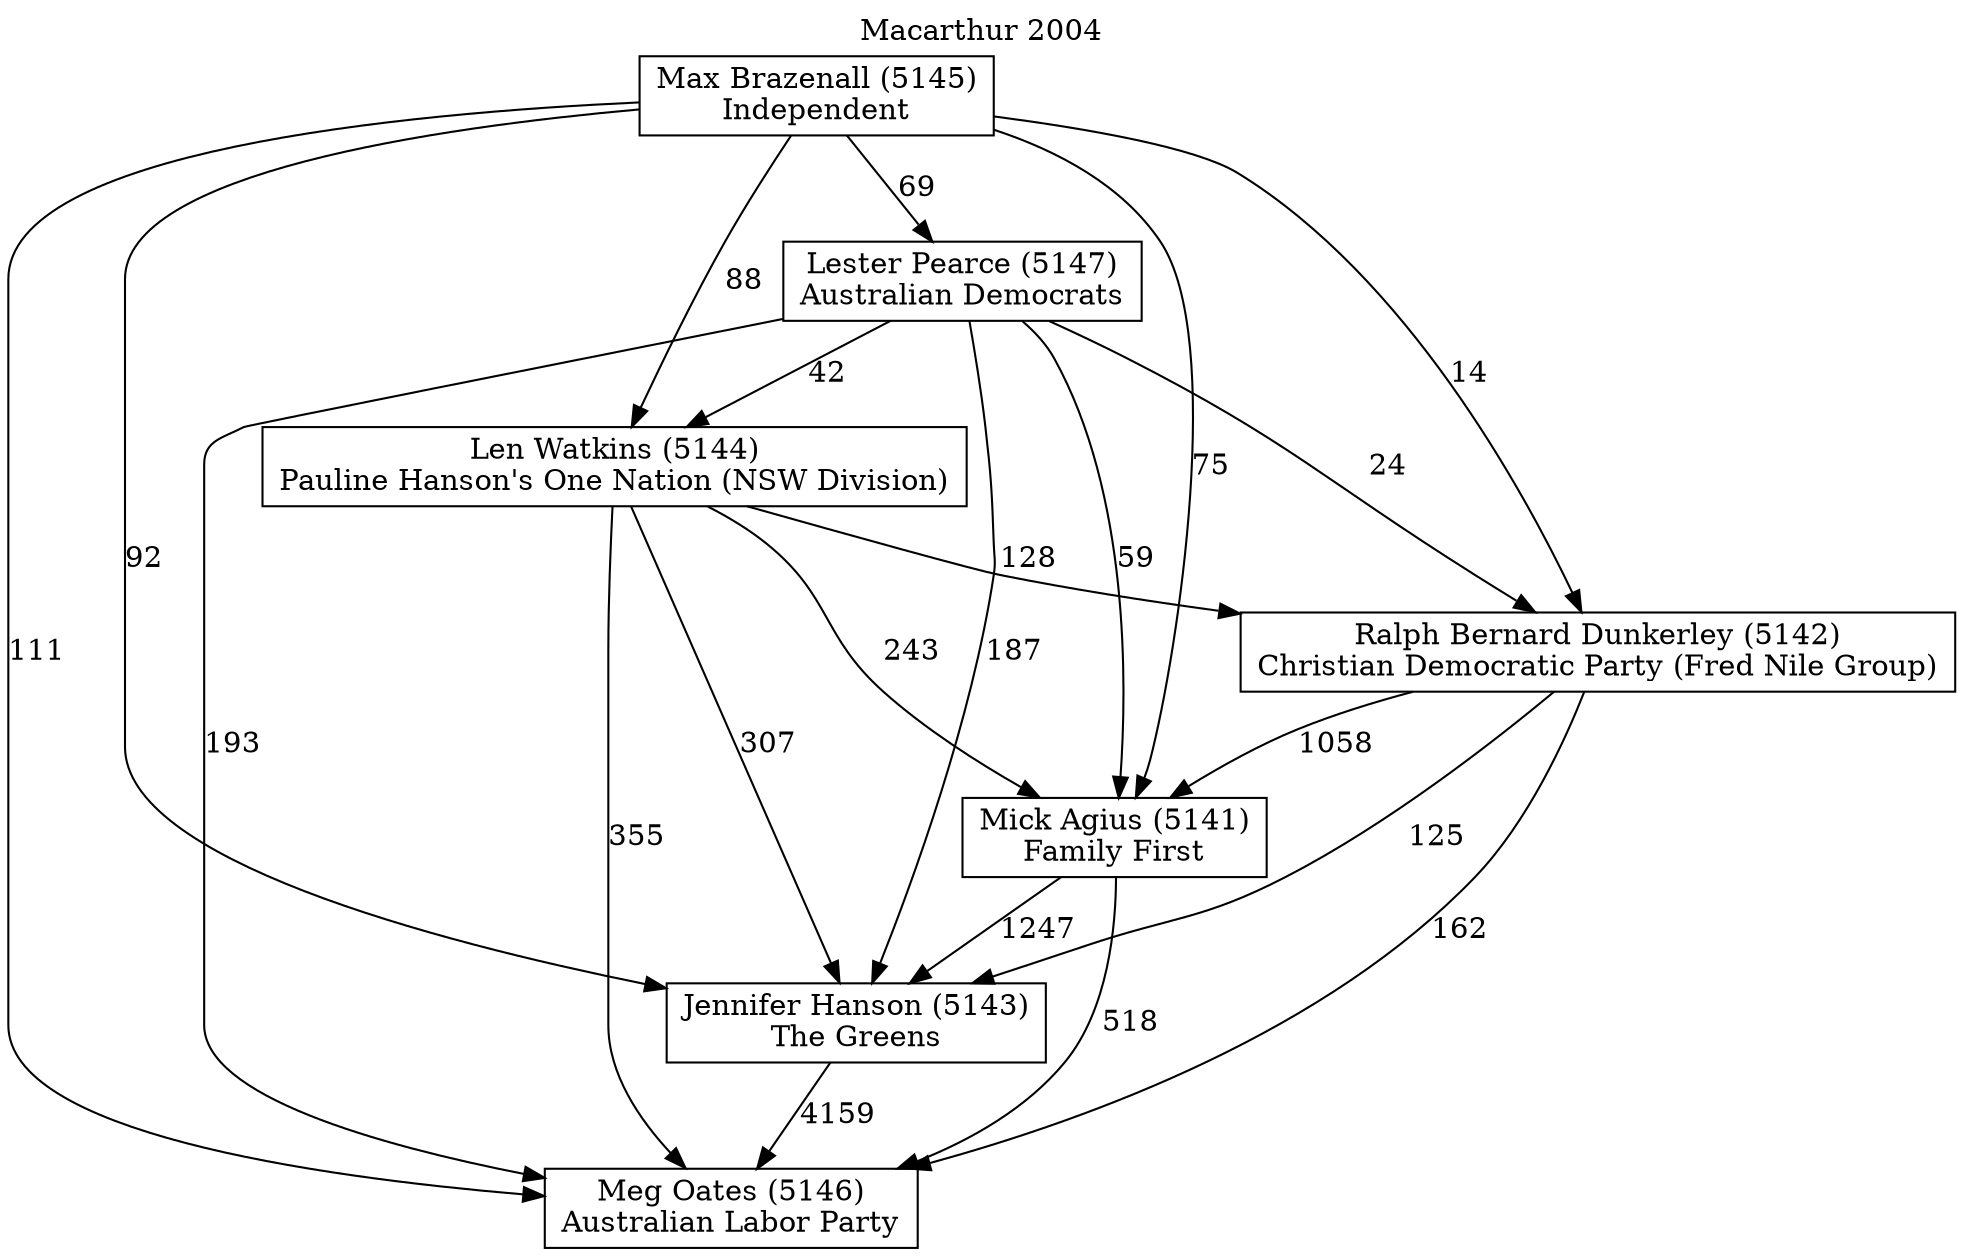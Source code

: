 // House preference flow
digraph "Meg Oates (5146)_Macarthur_2004" {
	graph [label="Macarthur 2004" labelloc=t mclimit=10]
	node [shape=box]
	"Meg Oates (5146)" [label="Meg Oates (5146)
Australian Labor Party"]
	"Jennifer Hanson (5143)" [label="Jennifer Hanson (5143)
The Greens"]
	"Mick Agius (5141)" [label="Mick Agius (5141)
Family First"]
	"Ralph Bernard Dunkerley (5142)" [label="Ralph Bernard Dunkerley (5142)
Christian Democratic Party (Fred Nile Group)"]
	"Len Watkins (5144)" [label="Len Watkins (5144)
Pauline Hanson's One Nation (NSW Division)"]
	"Lester Pearce (5147)" [label="Lester Pearce (5147)
Australian Democrats"]
	"Max Brazenall (5145)" [label="Max Brazenall (5145)
Independent"]
	"Jennifer Hanson (5143)" -> "Meg Oates (5146)" [label=4159]
	"Mick Agius (5141)" -> "Jennifer Hanson (5143)" [label=1247]
	"Ralph Bernard Dunkerley (5142)" -> "Mick Agius (5141)" [label=1058]
	"Len Watkins (5144)" -> "Ralph Bernard Dunkerley (5142)" [label=128]
	"Lester Pearce (5147)" -> "Len Watkins (5144)" [label=42]
	"Max Brazenall (5145)" -> "Lester Pearce (5147)" [label=69]
	"Mick Agius (5141)" -> "Meg Oates (5146)" [label=518]
	"Ralph Bernard Dunkerley (5142)" -> "Meg Oates (5146)" [label=162]
	"Len Watkins (5144)" -> "Meg Oates (5146)" [label=355]
	"Lester Pearce (5147)" -> "Meg Oates (5146)" [label=193]
	"Max Brazenall (5145)" -> "Meg Oates (5146)" [label=111]
	"Max Brazenall (5145)" -> "Len Watkins (5144)" [label=88]
	"Lester Pearce (5147)" -> "Ralph Bernard Dunkerley (5142)" [label=24]
	"Max Brazenall (5145)" -> "Ralph Bernard Dunkerley (5142)" [label=14]
	"Len Watkins (5144)" -> "Mick Agius (5141)" [label=243]
	"Lester Pearce (5147)" -> "Mick Agius (5141)" [label=59]
	"Max Brazenall (5145)" -> "Mick Agius (5141)" [label=75]
	"Ralph Bernard Dunkerley (5142)" -> "Jennifer Hanson (5143)" [label=125]
	"Len Watkins (5144)" -> "Jennifer Hanson (5143)" [label=307]
	"Lester Pearce (5147)" -> "Jennifer Hanson (5143)" [label=187]
	"Max Brazenall (5145)" -> "Jennifer Hanson (5143)" [label=92]
}
